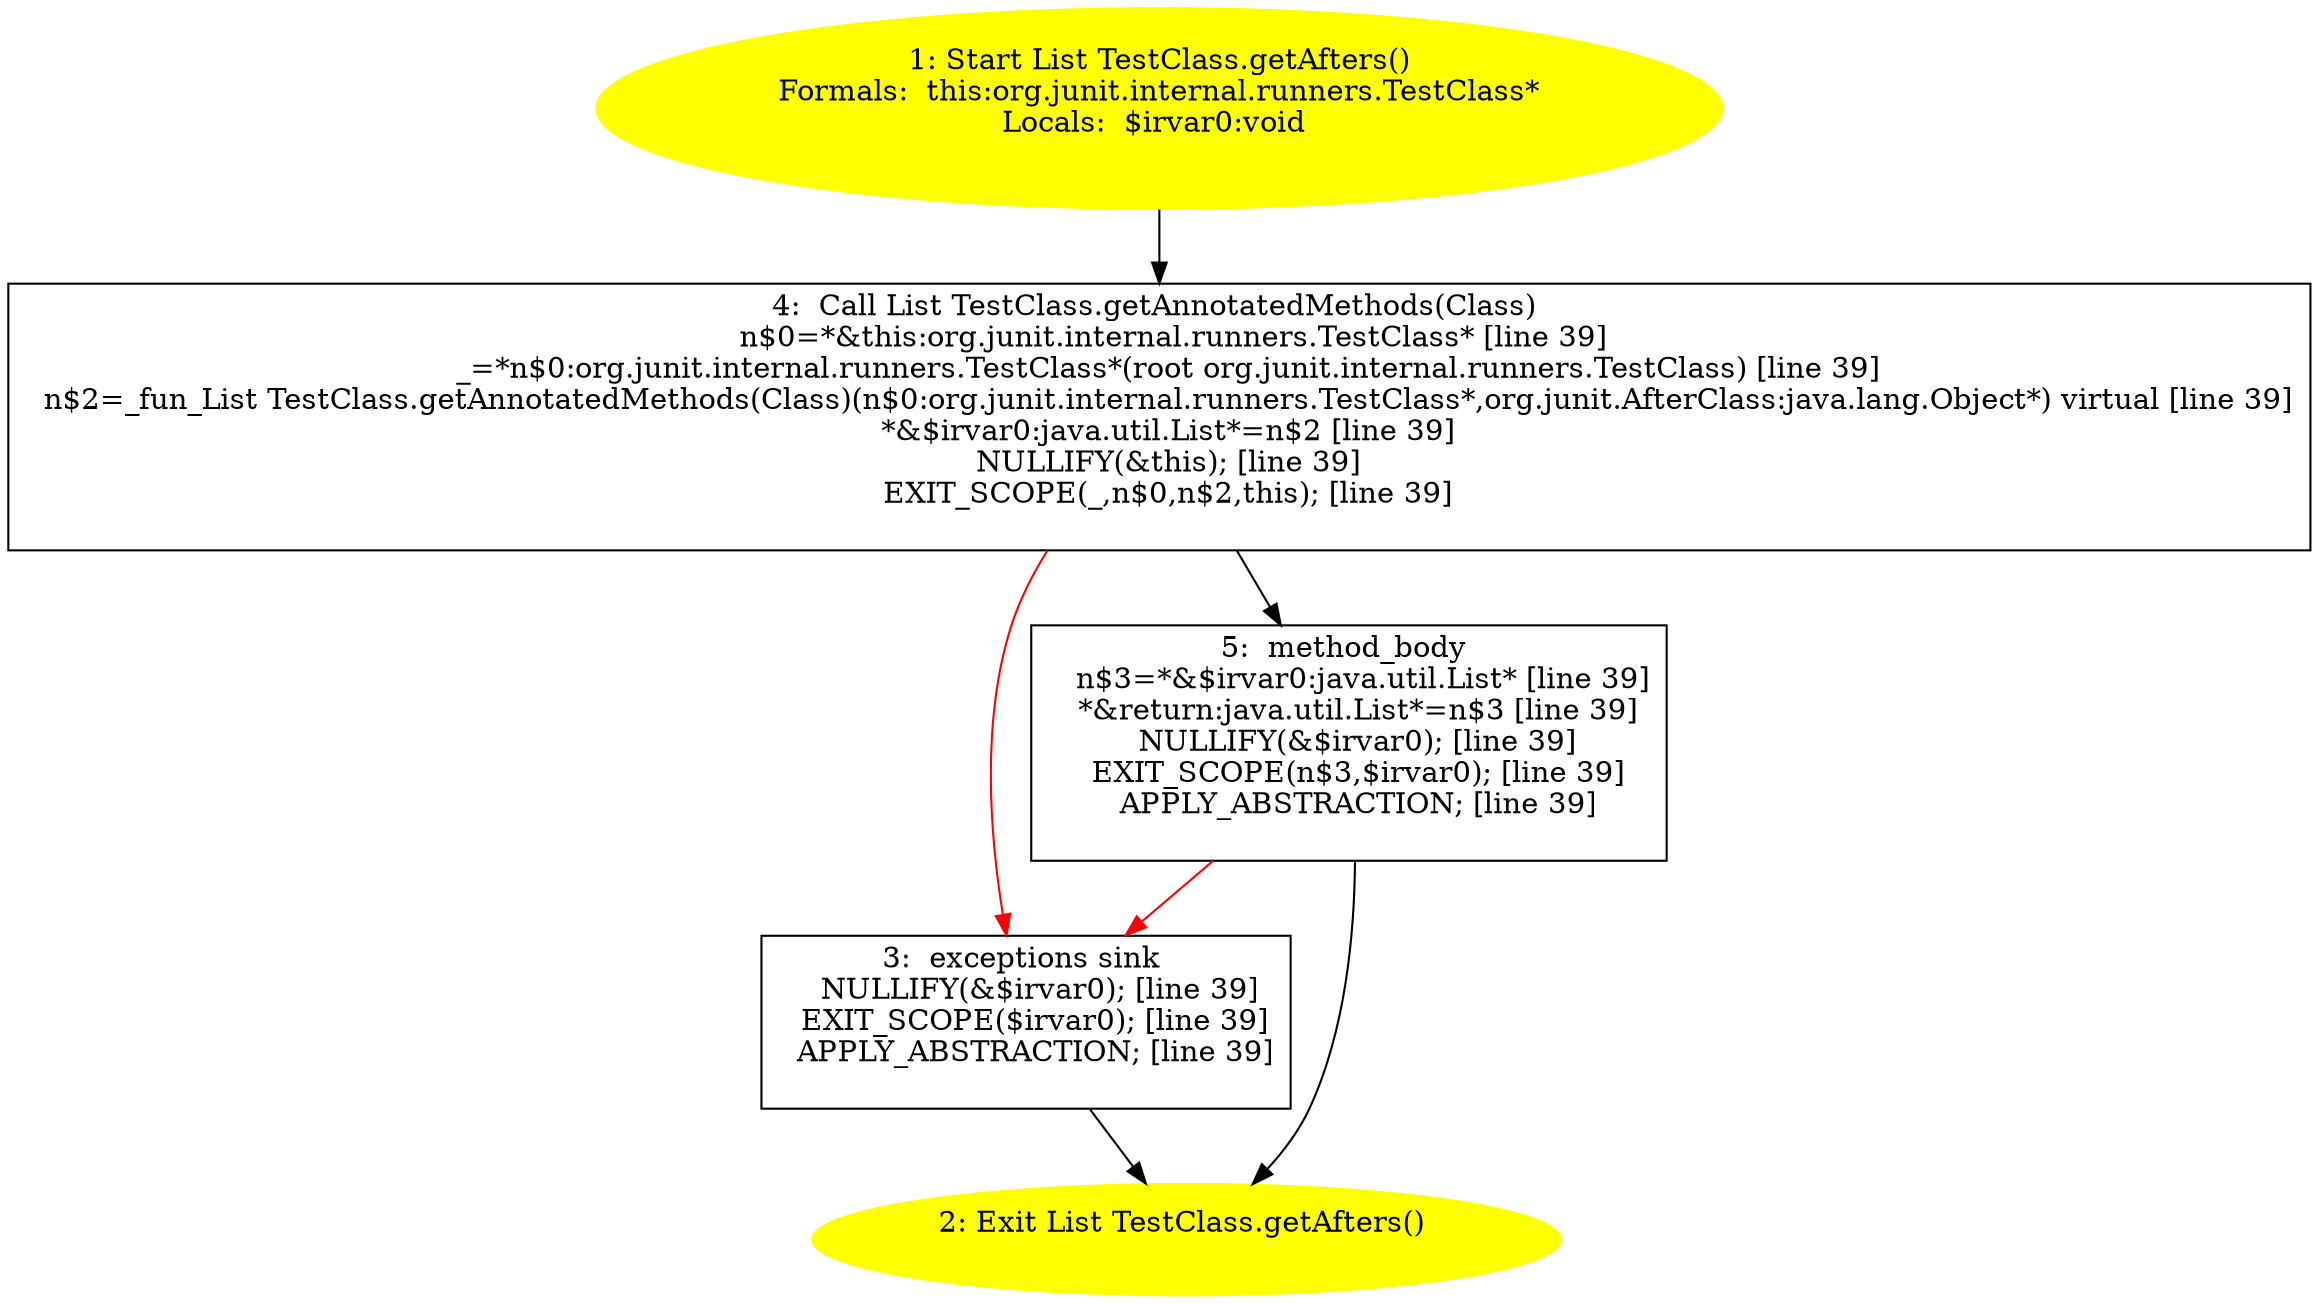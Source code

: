 /* @generated */
digraph cfg {
"org.junit.internal.runners.TestClass.getAfters():java.util.List.e5338665050c65eb6c5e5140fdf06db8_1" [label="1: Start List TestClass.getAfters()\nFormals:  this:org.junit.internal.runners.TestClass*\nLocals:  $irvar0:void \n  " color=yellow style=filled]
	

	 "org.junit.internal.runners.TestClass.getAfters():java.util.List.e5338665050c65eb6c5e5140fdf06db8_1" -> "org.junit.internal.runners.TestClass.getAfters():java.util.List.e5338665050c65eb6c5e5140fdf06db8_4" ;
"org.junit.internal.runners.TestClass.getAfters():java.util.List.e5338665050c65eb6c5e5140fdf06db8_2" [label="2: Exit List TestClass.getAfters() \n  " color=yellow style=filled]
	

"org.junit.internal.runners.TestClass.getAfters():java.util.List.e5338665050c65eb6c5e5140fdf06db8_3" [label="3:  exceptions sink \n   NULLIFY(&$irvar0); [line 39]\n  EXIT_SCOPE($irvar0); [line 39]\n  APPLY_ABSTRACTION; [line 39]\n " shape="box"]
	

	 "org.junit.internal.runners.TestClass.getAfters():java.util.List.e5338665050c65eb6c5e5140fdf06db8_3" -> "org.junit.internal.runners.TestClass.getAfters():java.util.List.e5338665050c65eb6c5e5140fdf06db8_2" ;
"org.junit.internal.runners.TestClass.getAfters():java.util.List.e5338665050c65eb6c5e5140fdf06db8_4" [label="4:  Call List TestClass.getAnnotatedMethods(Class) \n   n$0=*&this:org.junit.internal.runners.TestClass* [line 39]\n  _=*n$0:org.junit.internal.runners.TestClass*(root org.junit.internal.runners.TestClass) [line 39]\n  n$2=_fun_List TestClass.getAnnotatedMethods(Class)(n$0:org.junit.internal.runners.TestClass*,org.junit.AfterClass:java.lang.Object*) virtual [line 39]\n  *&$irvar0:java.util.List*=n$2 [line 39]\n  NULLIFY(&this); [line 39]\n  EXIT_SCOPE(_,n$0,n$2,this); [line 39]\n " shape="box"]
	

	 "org.junit.internal.runners.TestClass.getAfters():java.util.List.e5338665050c65eb6c5e5140fdf06db8_4" -> "org.junit.internal.runners.TestClass.getAfters():java.util.List.e5338665050c65eb6c5e5140fdf06db8_5" ;
	 "org.junit.internal.runners.TestClass.getAfters():java.util.List.e5338665050c65eb6c5e5140fdf06db8_4" -> "org.junit.internal.runners.TestClass.getAfters():java.util.List.e5338665050c65eb6c5e5140fdf06db8_3" [color="red" ];
"org.junit.internal.runners.TestClass.getAfters():java.util.List.e5338665050c65eb6c5e5140fdf06db8_5" [label="5:  method_body \n   n$3=*&$irvar0:java.util.List* [line 39]\n  *&return:java.util.List*=n$3 [line 39]\n  NULLIFY(&$irvar0); [line 39]\n  EXIT_SCOPE(n$3,$irvar0); [line 39]\n  APPLY_ABSTRACTION; [line 39]\n " shape="box"]
	

	 "org.junit.internal.runners.TestClass.getAfters():java.util.List.e5338665050c65eb6c5e5140fdf06db8_5" -> "org.junit.internal.runners.TestClass.getAfters():java.util.List.e5338665050c65eb6c5e5140fdf06db8_2" ;
	 "org.junit.internal.runners.TestClass.getAfters():java.util.List.e5338665050c65eb6c5e5140fdf06db8_5" -> "org.junit.internal.runners.TestClass.getAfters():java.util.List.e5338665050c65eb6c5e5140fdf06db8_3" [color="red" ];
}
